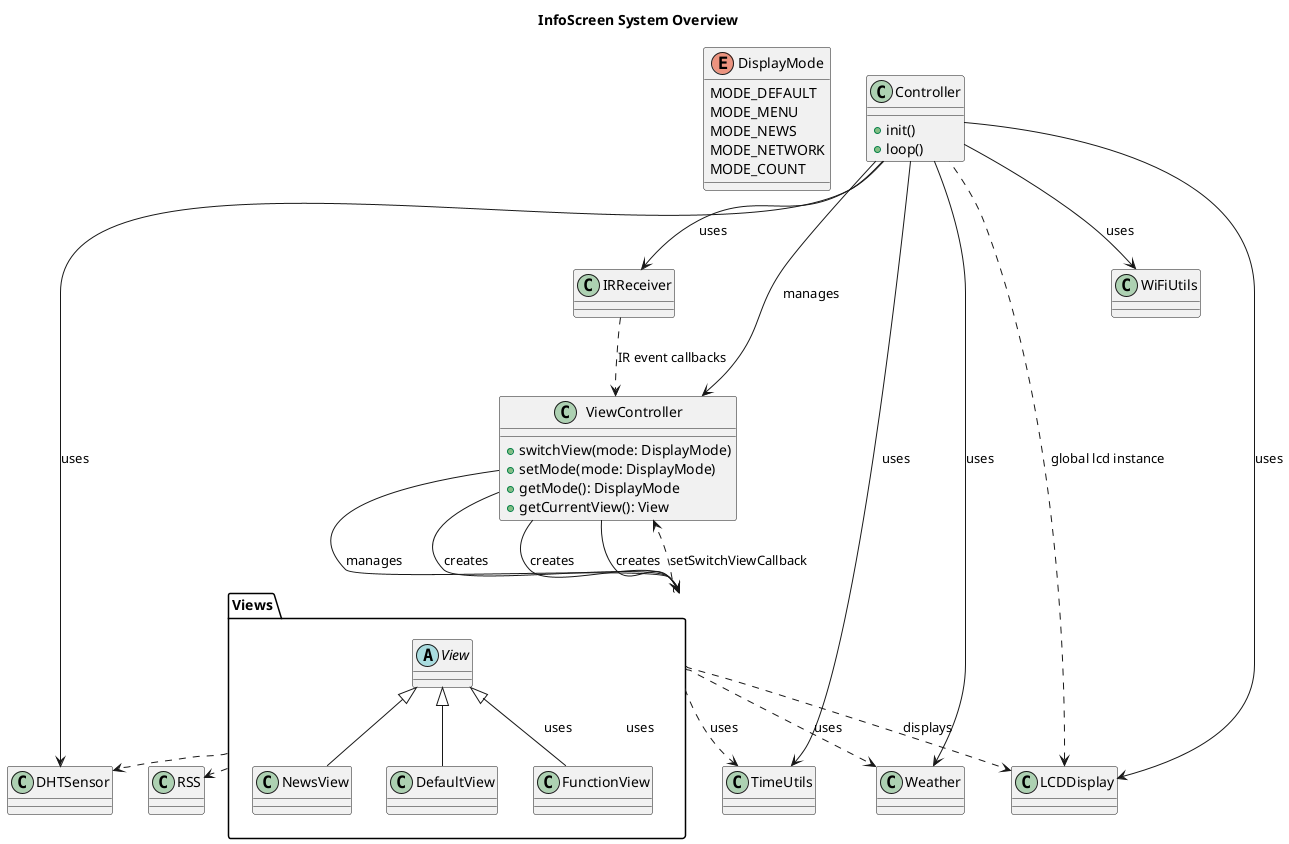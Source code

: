 @startuml
title InfoScreen System Overview

' ==== ENUMS ====
enum DisplayMode {
    MODE_DEFAULT
    MODE_MENU
    MODE_NEWS
    MODE_NETWORK
    MODE_COUNT
}

' ==== CONTROLLER LAYER ====
class Controller {
    +init()
    +loop()
}

class ViewController {
    +switchView(mode: DisplayMode)
    +setMode(mode: DisplayMode)
    +getMode(): DisplayMode
    +getCurrentView(): View
}

' ==== VIEW LAYER ====
namespace Views {
    abstract class View
    class DefaultView
    class FunctionView
    class NewsView

    View <|-- DefaultView
    View <|-- FunctionView
    View <|-- NewsView
}

' ==== SYSTEM MODULES ====
class IRReceiver
class LCDDisplay
class DHTSensor
class Weather
class TimeUtils
class WiFiUtils
class RSS

' ==== RELATIONSHIPS ====
Controller --> ViewController : manages
Controller --> IRReceiver : uses
Controller --> LCDDisplay : uses
Controller --> DHTSensor : uses
Controller --> Weather : uses
Controller --> TimeUtils : uses
Controller --> WiFiUtils : uses

ViewController --> Views::View : manages
ViewController --> Views::DefaultView : creates
ViewController --> Views::FunctionView : creates
ViewController --> Views::NewsView : creates

Views::DefaultView ..> DHTSensor : uses
Views::DefaultView ..> Weather : uses
Views::DefaultView ..> TimeUtils : uses

Views::NewsView ..> RSS : uses
Views::NewsView ..> LCDDisplay : displays

Views::FunctionView ..> ViewController : setSwitchViewCallback

IRReceiver ..> ViewController : IR event callbacks

LCDDisplay <.. Controller : global lcd instance